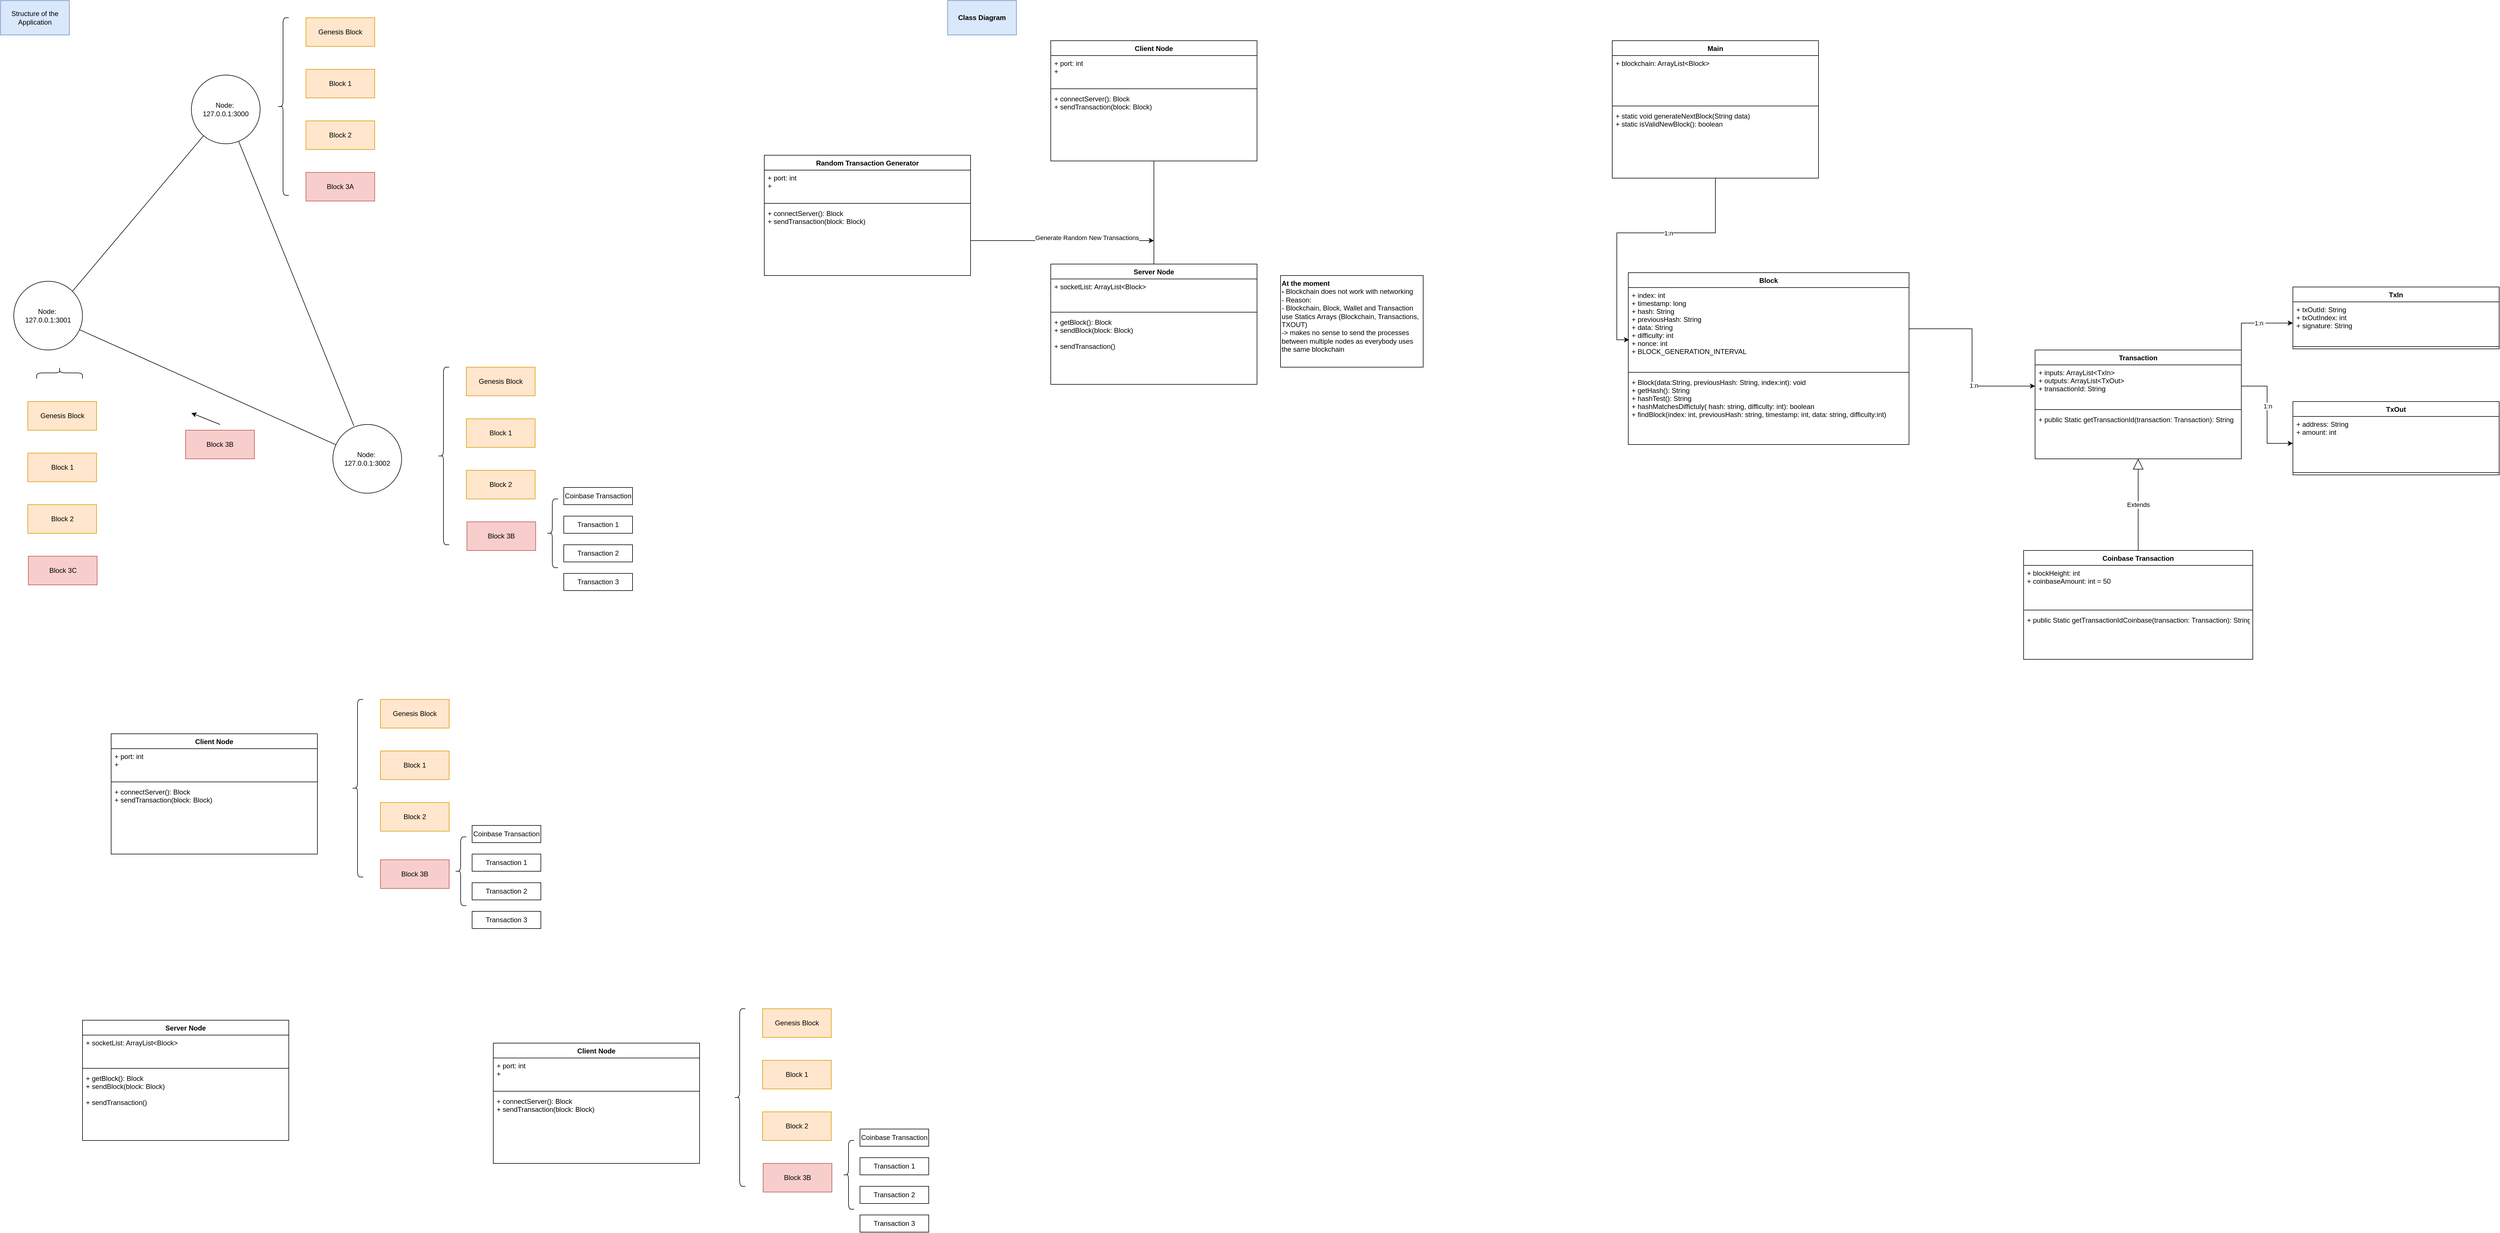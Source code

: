 <mxfile version="15.1.3" type="device"><diagram id="C5RBs43oDa-KdzZeNtuy" name="Page-1"><mxGraphModel dx="2662" dy="674" grid="1" gridSize="10" guides="1" tooltips="1" connect="1" arrows="1" fold="1" page="1" pageScale="1" pageWidth="827" pageHeight="1169" math="0" shadow="0"><root><mxCell id="WIyWlLk6GJQsqaUBKTNV-0"/><mxCell id="WIyWlLk6GJQsqaUBKTNV-1" parent="WIyWlLk6GJQsqaUBKTNV-0"/><mxCell id="-nkCsWLtP_QeRLZNdQIU-44" style="edgeStyle=orthogonalEdgeStyle;rounded=0;orthogonalLoop=1;jettySize=auto;html=1;entryX=0.003;entryY=0.633;entryDx=0;entryDy=0;entryPerimeter=0;" parent="WIyWlLk6GJQsqaUBKTNV-1" source="-nkCsWLtP_QeRLZNdQIU-10" target="-nkCsWLtP_QeRLZNdQIU-23" edge="1"><mxGeometry relative="1" as="geometry"/></mxCell><mxCell id="-nkCsWLtP_QeRLZNdQIU-45" value="1:n" style="edgeLabel;html=1;align=center;verticalAlign=middle;resizable=0;points=[];" parent="-nkCsWLtP_QeRLZNdQIU-44" vertex="1" connectable="0"><mxGeometry x="-0.254" relative="1" as="geometry"><mxPoint as="offset"/></mxGeometry></mxCell><mxCell id="-nkCsWLtP_QeRLZNdQIU-10" value="Main" style="swimlane;fontStyle=1;align=center;verticalAlign=top;childLayout=stackLayout;horizontal=1;startSize=26;horizontalStack=0;resizeParent=1;resizeParentMax=0;resizeLast=0;collapsible=1;marginBottom=0;" parent="WIyWlLk6GJQsqaUBKTNV-1" vertex="1"><mxGeometry x="1160" y="70" width="360" height="240" as="geometry"/></mxCell><mxCell id="-nkCsWLtP_QeRLZNdQIU-11" value="+ blockchain: ArrayList&lt;Block&gt; &#10;&#10;" style="text;strokeColor=none;fillColor=none;align=left;verticalAlign=top;spacingLeft=4;spacingRight=4;overflow=hidden;rotatable=0;points=[[0,0.5],[1,0.5]];portConstraint=eastwest;" parent="-nkCsWLtP_QeRLZNdQIU-10" vertex="1"><mxGeometry y="26" width="360" height="84" as="geometry"/></mxCell><mxCell id="-nkCsWLtP_QeRLZNdQIU-12" value="" style="line;strokeWidth=1;fillColor=none;align=left;verticalAlign=middle;spacingTop=-1;spacingLeft=3;spacingRight=3;rotatable=0;labelPosition=right;points=[];portConstraint=eastwest;" parent="-nkCsWLtP_QeRLZNdQIU-10" vertex="1"><mxGeometry y="110" width="360" height="8" as="geometry"/></mxCell><mxCell id="-nkCsWLtP_QeRLZNdQIU-13" value="+ static void generateNextBlock(String data)&#10;+ static isValidNewBlock(): boolean " style="text;strokeColor=none;fillColor=none;align=left;verticalAlign=top;spacingLeft=4;spacingRight=4;overflow=hidden;rotatable=0;points=[[0,0.5],[1,0.5]];portConstraint=eastwest;" parent="-nkCsWLtP_QeRLZNdQIU-10" vertex="1"><mxGeometry y="118" width="360" height="122" as="geometry"/></mxCell><mxCell id="-nkCsWLtP_QeRLZNdQIU-18" value="Transaction&#10;" style="swimlane;fontStyle=1;align=center;verticalAlign=top;childLayout=stackLayout;horizontal=1;startSize=26;horizontalStack=0;resizeParent=1;resizeParentMax=0;resizeLast=0;collapsible=1;marginBottom=0;" parent="WIyWlLk6GJQsqaUBKTNV-1" vertex="1"><mxGeometry x="1898" y="610" width="360" height="190" as="geometry"/></mxCell><mxCell id="-nkCsWLtP_QeRLZNdQIU-19" value="+ inputs: ArrayList&lt;TxIn&gt; &#10;+ outputs: ArrayList&lt;TxOut&gt; &#10;+ transactionId: String &#10; &#10;&#10;" style="text;strokeColor=none;fillColor=none;align=left;verticalAlign=top;spacingLeft=4;spacingRight=4;overflow=hidden;rotatable=0;points=[[0,0.5],[1,0.5]];portConstraint=eastwest;" parent="-nkCsWLtP_QeRLZNdQIU-18" vertex="1"><mxGeometry y="26" width="360" height="74" as="geometry"/></mxCell><mxCell id="-nkCsWLtP_QeRLZNdQIU-20" value="" style="line;strokeWidth=1;fillColor=none;align=left;verticalAlign=middle;spacingTop=-1;spacingLeft=3;spacingRight=3;rotatable=0;labelPosition=right;points=[];portConstraint=eastwest;" parent="-nkCsWLtP_QeRLZNdQIU-18" vertex="1"><mxGeometry y="100" width="360" height="8" as="geometry"/></mxCell><mxCell id="-nkCsWLtP_QeRLZNdQIU-21" value="+ public Static getTransactionId(transaction: Transaction): String" style="text;strokeColor=none;fillColor=none;align=left;verticalAlign=top;spacingLeft=4;spacingRight=4;overflow=hidden;rotatable=0;points=[[0,0.5],[1,0.5]];portConstraint=eastwest;" parent="-nkCsWLtP_QeRLZNdQIU-18" vertex="1"><mxGeometry y="108" width="360" height="82" as="geometry"/></mxCell><mxCell id="-nkCsWLtP_QeRLZNdQIU-22" value="Block" style="swimlane;fontStyle=1;align=center;verticalAlign=top;childLayout=stackLayout;horizontal=1;startSize=26;horizontalStack=0;resizeParent=1;resizeParentMax=0;resizeLast=0;collapsible=1;marginBottom=0;" parent="WIyWlLk6GJQsqaUBKTNV-1" vertex="1"><mxGeometry x="1188" y="475" width="490" height="300" as="geometry"/></mxCell><mxCell id="-nkCsWLtP_QeRLZNdQIU-23" value="+ index: int &#10;+ timestamp: long &#10;+ hash: String &#10;+ previousHash: String &#10;+ data: String&#10;+ difficulty: int &#10;+ nonce: int &#10;+ BLOCK_GENERATION_INTERVAL" style="text;strokeColor=none;fillColor=none;align=left;verticalAlign=top;spacingLeft=4;spacingRight=4;overflow=hidden;rotatable=0;points=[[0,0.5],[1,0.5]];portConstraint=eastwest;" parent="-nkCsWLtP_QeRLZNdQIU-22" vertex="1"><mxGeometry y="26" width="490" height="144" as="geometry"/></mxCell><mxCell id="-nkCsWLtP_QeRLZNdQIU-24" value="" style="line;strokeWidth=1;fillColor=none;align=left;verticalAlign=middle;spacingTop=-1;spacingLeft=3;spacingRight=3;rotatable=0;labelPosition=right;points=[];portConstraint=eastwest;" parent="-nkCsWLtP_QeRLZNdQIU-22" vertex="1"><mxGeometry y="170" width="490" height="8" as="geometry"/></mxCell><mxCell id="-nkCsWLtP_QeRLZNdQIU-25" value="+ Block(data:String, previousHash: String, index:int): void&#10;+ getHash(): String &#10;+ hashTest(): String &#10;+ hashMatchesDiffictuly( hash: string, difficulty: int): boolean &#10;+ findBlock(index: int, previousHash: string, timestamp: int, data: string, difficulty:int)" style="text;strokeColor=none;fillColor=none;align=left;verticalAlign=top;spacingLeft=4;spacingRight=4;overflow=hidden;rotatable=0;points=[[0,0.5],[1,0.5]];portConstraint=eastwest;" parent="-nkCsWLtP_QeRLZNdQIU-22" vertex="1"><mxGeometry y="178" width="490" height="122" as="geometry"/></mxCell><mxCell id="-nkCsWLtP_QeRLZNdQIU-26" value="Coinbase Transaction&#10;" style="swimlane;fontStyle=1;align=center;verticalAlign=top;childLayout=stackLayout;horizontal=1;startSize=26;horizontalStack=0;resizeParent=1;resizeParentMax=0;resizeLast=0;collapsible=1;marginBottom=0;" parent="WIyWlLk6GJQsqaUBKTNV-1" vertex="1"><mxGeometry x="1878" y="960" width="400" height="190" as="geometry"/></mxCell><mxCell id="-nkCsWLtP_QeRLZNdQIU-27" value="+ blockHeight: int &#10;+ coinbaseAmount: int = 50  " style="text;strokeColor=none;fillColor=none;align=left;verticalAlign=top;spacingLeft=4;spacingRight=4;overflow=hidden;rotatable=0;points=[[0,0.5],[1,0.5]];portConstraint=eastwest;" parent="-nkCsWLtP_QeRLZNdQIU-26" vertex="1"><mxGeometry y="26" width="400" height="74" as="geometry"/></mxCell><mxCell id="-nkCsWLtP_QeRLZNdQIU-28" value="" style="line;strokeWidth=1;fillColor=none;align=left;verticalAlign=middle;spacingTop=-1;spacingLeft=3;spacingRight=3;rotatable=0;labelPosition=right;points=[];portConstraint=eastwest;" parent="-nkCsWLtP_QeRLZNdQIU-26" vertex="1"><mxGeometry y="100" width="400" height="8" as="geometry"/></mxCell><mxCell id="-nkCsWLtP_QeRLZNdQIU-29" value="+ public Static getTransactionIdCoinbase(transaction: Transaction): String" style="text;strokeColor=none;fillColor=none;align=left;verticalAlign=top;spacingLeft=4;spacingRight=4;overflow=hidden;rotatable=0;points=[[0,0.5],[1,0.5]];portConstraint=eastwest;" parent="-nkCsWLtP_QeRLZNdQIU-26" vertex="1"><mxGeometry y="108" width="400" height="82" as="geometry"/></mxCell><mxCell id="-nkCsWLtP_QeRLZNdQIU-31" value="Extends" style="endArrow=block;endSize=16;endFill=0;html=1;exitX=0.5;exitY=0;exitDx=0;exitDy=0;" parent="WIyWlLk6GJQsqaUBKTNV-1" source="-nkCsWLtP_QeRLZNdQIU-26" target="-nkCsWLtP_QeRLZNdQIU-21" edge="1"><mxGeometry width="160" relative="1" as="geometry"><mxPoint x="1818" y="570" as="sourcePoint"/><mxPoint x="1978" y="570" as="targetPoint"/></mxGeometry></mxCell><mxCell id="-nkCsWLtP_QeRLZNdQIU-32" value="TxIn" style="swimlane;fontStyle=1;align=center;verticalAlign=top;childLayout=stackLayout;horizontal=1;startSize=26;horizontalStack=0;resizeParent=1;resizeParentMax=0;resizeLast=0;collapsible=1;marginBottom=0;" parent="WIyWlLk6GJQsqaUBKTNV-1" vertex="1"><mxGeometry x="2348" y="500" width="360" height="108" as="geometry"/></mxCell><mxCell id="-nkCsWLtP_QeRLZNdQIU-33" value="+ txOutId: String &#10;+ txOutIndex: int &#10;+ signature: String" style="text;strokeColor=none;fillColor=none;align=left;verticalAlign=top;spacingLeft=4;spacingRight=4;overflow=hidden;rotatable=0;points=[[0,0.5],[1,0.5]];portConstraint=eastwest;" parent="-nkCsWLtP_QeRLZNdQIU-32" vertex="1"><mxGeometry y="26" width="360" height="74" as="geometry"/></mxCell><mxCell id="-nkCsWLtP_QeRLZNdQIU-34" value="" style="line;strokeWidth=1;fillColor=none;align=left;verticalAlign=middle;spacingTop=-1;spacingLeft=3;spacingRight=3;rotatable=0;labelPosition=right;points=[];portConstraint=eastwest;" parent="-nkCsWLtP_QeRLZNdQIU-32" vertex="1"><mxGeometry y="100" width="360" height="8" as="geometry"/></mxCell><mxCell id="-nkCsWLtP_QeRLZNdQIU-36" value="TxOut" style="swimlane;fontStyle=1;align=center;verticalAlign=top;childLayout=stackLayout;horizontal=1;startSize=26;horizontalStack=0;resizeParent=1;resizeParentMax=0;resizeLast=0;collapsible=1;marginBottom=0;" parent="WIyWlLk6GJQsqaUBKTNV-1" vertex="1"><mxGeometry x="2348" y="700" width="360" height="128" as="geometry"/></mxCell><mxCell id="-nkCsWLtP_QeRLZNdQIU-37" value="+ address: String     &#10;+ amount: int " style="text;strokeColor=none;fillColor=none;align=left;verticalAlign=top;spacingLeft=4;spacingRight=4;overflow=hidden;rotatable=0;points=[[0,0.5],[1,0.5]];portConstraint=eastwest;" parent="-nkCsWLtP_QeRLZNdQIU-36" vertex="1"><mxGeometry y="26" width="360" height="94" as="geometry"/></mxCell><mxCell id="-nkCsWLtP_QeRLZNdQIU-38" value="" style="line;strokeWidth=1;fillColor=none;align=left;verticalAlign=middle;spacingTop=-1;spacingLeft=3;spacingRight=3;rotatable=0;labelPosition=right;points=[];portConstraint=eastwest;" parent="-nkCsWLtP_QeRLZNdQIU-36" vertex="1"><mxGeometry y="120" width="360" height="8" as="geometry"/></mxCell><mxCell id="-nkCsWLtP_QeRLZNdQIU-39" value="1:n&amp;nbsp;" style="edgeStyle=orthogonalEdgeStyle;rounded=0;orthogonalLoop=1;jettySize=auto;html=1;" parent="WIyWlLk6GJQsqaUBKTNV-1" source="-nkCsWLtP_QeRLZNdQIU-19" target="-nkCsWLtP_QeRLZNdQIU-33" edge="1"><mxGeometry x="0.286" relative="1" as="geometry"><Array as="points"><mxPoint x="2258" y="573"/><mxPoint x="2258" y="563"/></Array><mxPoint as="offset"/></mxGeometry></mxCell><mxCell id="-nkCsWLtP_QeRLZNdQIU-40" style="edgeStyle=orthogonalEdgeStyle;rounded=0;orthogonalLoop=1;jettySize=auto;html=1;" parent="WIyWlLk6GJQsqaUBKTNV-1" source="-nkCsWLtP_QeRLZNdQIU-19" target="-nkCsWLtP_QeRLZNdQIU-37" edge="1"><mxGeometry relative="1" as="geometry"/></mxCell><mxCell id="-nkCsWLtP_QeRLZNdQIU-41" value="1:n" style="edgeLabel;html=1;align=center;verticalAlign=middle;resizable=0;points=[];" parent="-nkCsWLtP_QeRLZNdQIU-40" vertex="1" connectable="0"><mxGeometry x="-0.152" y="1" relative="1" as="geometry"><mxPoint y="-1" as="offset"/></mxGeometry></mxCell><mxCell id="-nkCsWLtP_QeRLZNdQIU-42" style="edgeStyle=orthogonalEdgeStyle;rounded=0;orthogonalLoop=1;jettySize=auto;html=1;" parent="WIyWlLk6GJQsqaUBKTNV-1" source="-nkCsWLtP_QeRLZNdQIU-23" target="-nkCsWLtP_QeRLZNdQIU-19" edge="1"><mxGeometry relative="1" as="geometry"/></mxCell><mxCell id="-nkCsWLtP_QeRLZNdQIU-43" value="1:n" style="edgeLabel;html=1;align=center;verticalAlign=middle;resizable=0;points=[];" parent="-nkCsWLtP_QeRLZNdQIU-42" vertex="1" connectable="0"><mxGeometry x="0.307" y="3" relative="1" as="geometry"><mxPoint as="offset"/></mxGeometry></mxCell><mxCell id="-nkCsWLtP_QeRLZNdQIU-48" value="Server Node" style="swimlane;fontStyle=1;align=center;verticalAlign=top;childLayout=stackLayout;horizontal=1;startSize=26;horizontalStack=0;resizeParent=1;resizeParentMax=0;resizeLast=0;collapsible=1;marginBottom=0;" parent="WIyWlLk6GJQsqaUBKTNV-1" vertex="1"><mxGeometry x="180" y="460" width="360" height="210" as="geometry"/></mxCell><mxCell id="-nkCsWLtP_QeRLZNdQIU-49" value="+ socketList: ArrayList&lt;Block&gt;  &#10;&#10;&#10;" style="text;strokeColor=none;fillColor=none;align=left;verticalAlign=top;spacingLeft=4;spacingRight=4;overflow=hidden;rotatable=0;points=[[0,0.5],[1,0.5]];portConstraint=eastwest;" parent="-nkCsWLtP_QeRLZNdQIU-48" vertex="1"><mxGeometry y="26" width="360" height="54" as="geometry"/></mxCell><mxCell id="-nkCsWLtP_QeRLZNdQIU-50" value="" style="line;strokeWidth=1;fillColor=none;align=left;verticalAlign=middle;spacingTop=-1;spacingLeft=3;spacingRight=3;rotatable=0;labelPosition=right;points=[];portConstraint=eastwest;" parent="-nkCsWLtP_QeRLZNdQIU-48" vertex="1"><mxGeometry y="80" width="360" height="8" as="geometry"/></mxCell><mxCell id="-nkCsWLtP_QeRLZNdQIU-51" value="+ getBlock(): Block&#10;+ sendBlock(block: Block) &#10;&#10;+ sendTransaction() &#10;" style="text;strokeColor=none;fillColor=none;align=left;verticalAlign=top;spacingLeft=4;spacingRight=4;overflow=hidden;rotatable=0;points=[[0,0.5],[1,0.5]];portConstraint=eastwest;" parent="-nkCsWLtP_QeRLZNdQIU-48" vertex="1"><mxGeometry y="88" width="360" height="122" as="geometry"/></mxCell><mxCell id="-nkCsWLtP_QeRLZNdQIU-55" value="Genesis Block" style="rounded=0;whiteSpace=wrap;html=1;align=center;verticalAlign=middle;fillColor=#ffe6cc;strokeColor=#d79b00;" parent="WIyWlLk6GJQsqaUBKTNV-1" vertex="1"><mxGeometry x="-1120" y="30" width="120" height="50" as="geometry"/></mxCell><mxCell id="-nkCsWLtP_QeRLZNdQIU-56" value="Node:&amp;nbsp;&lt;br&gt;127.0.0.1:3000" style="ellipse;whiteSpace=wrap;html=1;aspect=fixed;align=center;verticalAlign=middle;" parent="WIyWlLk6GJQsqaUBKTNV-1" vertex="1"><mxGeometry x="-1320" y="130" width="120" height="120" as="geometry"/></mxCell><mxCell id="-nkCsWLtP_QeRLZNdQIU-57" value="Node:&amp;nbsp;&lt;br&gt;127.0.0.1:3001" style="ellipse;whiteSpace=wrap;html=1;aspect=fixed;align=center;verticalAlign=middle;" parent="WIyWlLk6GJQsqaUBKTNV-1" vertex="1"><mxGeometry x="-1630" y="490" width="120" height="120" as="geometry"/></mxCell><mxCell id="-nkCsWLtP_QeRLZNdQIU-58" value="Node:&amp;nbsp;&lt;br&gt;127.0.0.1:3002" style="ellipse;whiteSpace=wrap;html=1;aspect=fixed;align=center;verticalAlign=middle;" parent="WIyWlLk6GJQsqaUBKTNV-1" vertex="1"><mxGeometry x="-1073" y="740" width="120" height="120" as="geometry"/></mxCell><mxCell id="-nkCsWLtP_QeRLZNdQIU-59" value="Block 1" style="rounded=0;whiteSpace=wrap;html=1;align=center;verticalAlign=middle;fillColor=#ffe6cc;strokeColor=#d79b00;" parent="WIyWlLk6GJQsqaUBKTNV-1" vertex="1"><mxGeometry x="-1120" y="120" width="120" height="50" as="geometry"/></mxCell><mxCell id="-nkCsWLtP_QeRLZNdQIU-60" value="Block 2" style="rounded=0;whiteSpace=wrap;html=1;align=center;verticalAlign=middle;fillColor=#ffe6cc;strokeColor=#d79b00;" parent="WIyWlLk6GJQsqaUBKTNV-1" vertex="1"><mxGeometry x="-1120" y="210" width="120" height="50" as="geometry"/></mxCell><mxCell id="-nkCsWLtP_QeRLZNdQIU-61" value="Block 3A" style="rounded=0;whiteSpace=wrap;html=1;align=center;verticalAlign=middle;fillColor=#f8cecc;strokeColor=#b85450;" parent="WIyWlLk6GJQsqaUBKTNV-1" vertex="1"><mxGeometry x="-1120" y="300" width="120" height="50" as="geometry"/></mxCell><mxCell id="-nkCsWLtP_QeRLZNdQIU-62" value="" style="shape=curlyBracket;whiteSpace=wrap;html=1;rounded=1;align=left;verticalAlign=middle;" parent="WIyWlLk6GJQsqaUBKTNV-1" vertex="1"><mxGeometry x="-1170" y="30" width="20" height="310" as="geometry"/></mxCell><mxCell id="-nkCsWLtP_QeRLZNdQIU-63" value="Genesis Block" style="rounded=0;whiteSpace=wrap;html=1;align=center;verticalAlign=middle;fillColor=#ffe6cc;strokeColor=#d79b00;" parent="WIyWlLk6GJQsqaUBKTNV-1" vertex="1"><mxGeometry x="-840" y="640" width="120" height="50" as="geometry"/></mxCell><mxCell id="-nkCsWLtP_QeRLZNdQIU-64" value="Block 1" style="rounded=0;whiteSpace=wrap;html=1;align=center;verticalAlign=middle;fillColor=#ffe6cc;strokeColor=#d79b00;" parent="WIyWlLk6GJQsqaUBKTNV-1" vertex="1"><mxGeometry x="-840" y="730" width="120" height="50" as="geometry"/></mxCell><mxCell id="-nkCsWLtP_QeRLZNdQIU-65" value="Block 2" style="rounded=0;whiteSpace=wrap;html=1;align=center;verticalAlign=middle;fillColor=#ffe6cc;strokeColor=#d79b00;" parent="WIyWlLk6GJQsqaUBKTNV-1" vertex="1"><mxGeometry x="-840" y="820" width="120" height="50" as="geometry"/></mxCell><mxCell id="-nkCsWLtP_QeRLZNdQIU-66" value="Block 3B" style="rounded=0;whiteSpace=wrap;html=1;align=center;verticalAlign=middle;fillColor=#f8cecc;strokeColor=#b85450;" parent="WIyWlLk6GJQsqaUBKTNV-1" vertex="1"><mxGeometry x="-839" y="910" width="120" height="50" as="geometry"/></mxCell><mxCell id="-nkCsWLtP_QeRLZNdQIU-67" value="" style="shape=curlyBracket;whiteSpace=wrap;html=1;rounded=1;align=left;verticalAlign=middle;" parent="WIyWlLk6GJQsqaUBKTNV-1" vertex="1"><mxGeometry x="-890" y="640" width="20" height="310" as="geometry"/></mxCell><mxCell id="-nkCsWLtP_QeRLZNdQIU-70" value="" style="endArrow=none;html=1;" parent="WIyWlLk6GJQsqaUBKTNV-1" source="-nkCsWLtP_QeRLZNdQIU-57" target="-nkCsWLtP_QeRLZNdQIU-58" edge="1"><mxGeometry width="50" height="50" relative="1" as="geometry"><mxPoint x="-1020" y="580" as="sourcePoint"/><mxPoint x="-970" y="530" as="targetPoint"/></mxGeometry></mxCell><mxCell id="-nkCsWLtP_QeRLZNdQIU-71" value="" style="endArrow=none;html=1;entryX=1;entryY=0;entryDx=0;entryDy=0;" parent="WIyWlLk6GJQsqaUBKTNV-1" source="-nkCsWLtP_QeRLZNdQIU-56" target="-nkCsWLtP_QeRLZNdQIU-57" edge="1"><mxGeometry width="50" height="50" relative="1" as="geometry"><mxPoint x="-1299.999" y="319.999" as="sourcePoint"/><mxPoint x="-852.488" y="520.884" as="targetPoint"/></mxGeometry></mxCell><mxCell id="-nkCsWLtP_QeRLZNdQIU-72" value="" style="endArrow=none;html=1;exitX=0.306;exitY=0.021;exitDx=0;exitDy=0;exitPerimeter=0;" parent="WIyWlLk6GJQsqaUBKTNV-1" source="-nkCsWLtP_QeRLZNdQIU-58" target="-nkCsWLtP_QeRLZNdQIU-56" edge="1"><mxGeometry width="50" height="50" relative="1" as="geometry"><mxPoint x="-1321.541" y="313.293" as="sourcePoint"/><mxPoint x="-1517.574" y="517.574" as="targetPoint"/></mxGeometry></mxCell><mxCell id="-nkCsWLtP_QeRLZNdQIU-73" value="Genesis Block" style="rounded=0;whiteSpace=wrap;html=1;align=center;verticalAlign=middle;fillColor=#ffe6cc;strokeColor=#d79b00;" parent="WIyWlLk6GJQsqaUBKTNV-1" vertex="1"><mxGeometry x="-1605.5" y="700" width="120" height="50" as="geometry"/></mxCell><mxCell id="-nkCsWLtP_QeRLZNdQIU-74" value="Block 1" style="rounded=0;whiteSpace=wrap;html=1;align=center;verticalAlign=middle;fillColor=#ffe6cc;strokeColor=#d79b00;" parent="WIyWlLk6GJQsqaUBKTNV-1" vertex="1"><mxGeometry x="-1605.5" y="790" width="120" height="50" as="geometry"/></mxCell><mxCell id="-nkCsWLtP_QeRLZNdQIU-75" value="Block 2" style="rounded=0;whiteSpace=wrap;html=1;align=center;verticalAlign=middle;fillColor=#ffe6cc;strokeColor=#d79b00;" parent="WIyWlLk6GJQsqaUBKTNV-1" vertex="1"><mxGeometry x="-1605.5" y="880" width="120" height="50" as="geometry"/></mxCell><mxCell id="-nkCsWLtP_QeRLZNdQIU-76" value="Block 3C" style="rounded=0;whiteSpace=wrap;html=1;align=center;verticalAlign=middle;fillColor=#f8cecc;strokeColor=#b85450;" parent="WIyWlLk6GJQsqaUBKTNV-1" vertex="1"><mxGeometry x="-1604.5" y="970" width="120" height="50" as="geometry"/></mxCell><mxCell id="-nkCsWLtP_QeRLZNdQIU-77" value="" style="shape=curlyBracket;whiteSpace=wrap;html=1;rounded=1;align=left;verticalAlign=middle;rotation=90;" parent="WIyWlLk6GJQsqaUBKTNV-1" vertex="1"><mxGeometry x="-1560" y="610" width="20" height="80" as="geometry"/></mxCell><mxCell id="-nkCsWLtP_QeRLZNdQIU-78" value="Structure of the Application" style="rounded=0;whiteSpace=wrap;html=1;align=center;verticalAlign=middle;fillColor=#dae8fc;strokeColor=#6c8ebf;" parent="WIyWlLk6GJQsqaUBKTNV-1" vertex="1"><mxGeometry x="-1653" width="120" height="60" as="geometry"/></mxCell><mxCell id="-nkCsWLtP_QeRLZNdQIU-79" value="&lt;b&gt;Class Diagram&lt;/b&gt;" style="rounded=0;whiteSpace=wrap;html=1;align=center;verticalAlign=middle;fillColor=#dae8fc;strokeColor=#6c8ebf;" parent="WIyWlLk6GJQsqaUBKTNV-1" vertex="1"><mxGeometry width="120" height="60" as="geometry"/></mxCell><mxCell id="-nkCsWLtP_QeRLZNdQIU-80" value="Block 3B" style="rounded=0;whiteSpace=wrap;html=1;align=center;verticalAlign=middle;fillColor=#f8cecc;strokeColor=#b85450;" parent="WIyWlLk6GJQsqaUBKTNV-1" vertex="1"><mxGeometry x="-1330" y="750" width="120" height="50" as="geometry"/></mxCell><mxCell id="-nkCsWLtP_QeRLZNdQIU-81" value="" style="endArrow=classic;html=1;" parent="WIyWlLk6GJQsqaUBKTNV-1" edge="1"><mxGeometry width="50" height="50" relative="1" as="geometry"><mxPoint x="-1270" y="740" as="sourcePoint"/><mxPoint x="-1320" y="720" as="targetPoint"/></mxGeometry></mxCell><mxCell id="-nkCsWLtP_QeRLZNdQIU-82" value="" style="shape=curlyBracket;whiteSpace=wrap;html=1;rounded=1;align=center;verticalAlign=middle;" parent="WIyWlLk6GJQsqaUBKTNV-1" vertex="1"><mxGeometry x="-700" y="870" width="20" height="120" as="geometry"/></mxCell><mxCell id="-nkCsWLtP_QeRLZNdQIU-83" value="Coinbase Transaction" style="rounded=0;whiteSpace=wrap;html=1;align=center;verticalAlign=middle;" parent="WIyWlLk6GJQsqaUBKTNV-1" vertex="1"><mxGeometry x="-670" y="850" width="120" height="30" as="geometry"/></mxCell><mxCell id="-nkCsWLtP_QeRLZNdQIU-84" value="Transaction 1" style="rounded=0;whiteSpace=wrap;html=1;align=center;verticalAlign=middle;" parent="WIyWlLk6GJQsqaUBKTNV-1" vertex="1"><mxGeometry x="-670" y="900" width="120" height="30" as="geometry"/></mxCell><mxCell id="-nkCsWLtP_QeRLZNdQIU-85" value="Transaction 2" style="rounded=0;whiteSpace=wrap;html=1;align=center;verticalAlign=middle;" parent="WIyWlLk6GJQsqaUBKTNV-1" vertex="1"><mxGeometry x="-670" y="950" width="120" height="30" as="geometry"/></mxCell><mxCell id="-nkCsWLtP_QeRLZNdQIU-86" value="Transaction 3" style="rounded=0;whiteSpace=wrap;html=1;align=center;verticalAlign=middle;" parent="WIyWlLk6GJQsqaUBKTNV-1" vertex="1"><mxGeometry x="-670" y="1000" width="120" height="30" as="geometry"/></mxCell><mxCell id="wsREzLORaW7pcTG5sRI1-0" value="Client Node" style="swimlane;fontStyle=1;align=center;verticalAlign=top;childLayout=stackLayout;horizontal=1;startSize=26;horizontalStack=0;resizeParent=1;resizeParentMax=0;resizeLast=0;collapsible=1;marginBottom=0;" parent="WIyWlLk6GJQsqaUBKTNV-1" vertex="1"><mxGeometry x="180" y="70" width="360" height="210" as="geometry"/></mxCell><mxCell id="wsREzLORaW7pcTG5sRI1-1" value="+ port: int&#10;+ &#10;&#10;&#10;" style="text;strokeColor=none;fillColor=none;align=left;verticalAlign=top;spacingLeft=4;spacingRight=4;overflow=hidden;rotatable=0;points=[[0,0.5],[1,0.5]];portConstraint=eastwest;" parent="wsREzLORaW7pcTG5sRI1-0" vertex="1"><mxGeometry y="26" width="360" height="54" as="geometry"/></mxCell><mxCell id="wsREzLORaW7pcTG5sRI1-2" value="" style="line;strokeWidth=1;fillColor=none;align=left;verticalAlign=middle;spacingTop=-1;spacingLeft=3;spacingRight=3;rotatable=0;labelPosition=right;points=[];portConstraint=eastwest;" parent="wsREzLORaW7pcTG5sRI1-0" vertex="1"><mxGeometry y="80" width="360" height="8" as="geometry"/></mxCell><mxCell id="wsREzLORaW7pcTG5sRI1-3" value="+ connectServer(): Block&#10;+ sendTransaction(block: Block) &#10;" style="text;strokeColor=none;fillColor=none;align=left;verticalAlign=top;spacingLeft=4;spacingRight=4;overflow=hidden;rotatable=0;points=[[0,0.5],[1,0.5]];portConstraint=eastwest;" parent="wsREzLORaW7pcTG5sRI1-0" vertex="1"><mxGeometry y="88" width="360" height="122" as="geometry"/></mxCell><mxCell id="wsREzLORaW7pcTG5sRI1-4" value="Random Transaction Generator&#10;" style="swimlane;fontStyle=1;align=center;verticalAlign=top;childLayout=stackLayout;horizontal=1;startSize=26;horizontalStack=0;resizeParent=1;resizeParentMax=0;resizeLast=0;collapsible=1;marginBottom=0;" parent="WIyWlLk6GJQsqaUBKTNV-1" vertex="1"><mxGeometry x="-320" y="270" width="360" height="210" as="geometry"/></mxCell><mxCell id="wsREzLORaW7pcTG5sRI1-5" value="+ port: int&#10;+ &#10;&#10;&#10;" style="text;strokeColor=none;fillColor=none;align=left;verticalAlign=top;spacingLeft=4;spacingRight=4;overflow=hidden;rotatable=0;points=[[0,0.5],[1,0.5]];portConstraint=eastwest;" parent="wsREzLORaW7pcTG5sRI1-4" vertex="1"><mxGeometry y="26" width="360" height="54" as="geometry"/></mxCell><mxCell id="wsREzLORaW7pcTG5sRI1-6" value="" style="line;strokeWidth=1;fillColor=none;align=left;verticalAlign=middle;spacingTop=-1;spacingLeft=3;spacingRight=3;rotatable=0;labelPosition=right;points=[];portConstraint=eastwest;" parent="wsREzLORaW7pcTG5sRI1-4" vertex="1"><mxGeometry y="80" width="360" height="8" as="geometry"/></mxCell><mxCell id="wsREzLORaW7pcTG5sRI1-7" value="+ connectServer(): Block&#10;+ sendTransaction(block: Block) &#10;" style="text;strokeColor=none;fillColor=none;align=left;verticalAlign=top;spacingLeft=4;spacingRight=4;overflow=hidden;rotatable=0;points=[[0,0.5],[1,0.5]];portConstraint=eastwest;" parent="wsREzLORaW7pcTG5sRI1-4" vertex="1"><mxGeometry y="88" width="360" height="122" as="geometry"/></mxCell><mxCell id="wsREzLORaW7pcTG5sRI1-8" value="Client Node" style="swimlane;fontStyle=1;align=center;verticalAlign=top;childLayout=stackLayout;horizontal=1;startSize=26;horizontalStack=0;resizeParent=1;resizeParentMax=0;resizeLast=0;collapsible=1;marginBottom=0;" parent="WIyWlLk6GJQsqaUBKTNV-1" vertex="1"><mxGeometry x="-1460" y="1280" width="360" height="210" as="geometry"/></mxCell><mxCell id="wsREzLORaW7pcTG5sRI1-9" value="+ port: int&#10;+ &#10;&#10;&#10;" style="text;strokeColor=none;fillColor=none;align=left;verticalAlign=top;spacingLeft=4;spacingRight=4;overflow=hidden;rotatable=0;points=[[0,0.5],[1,0.5]];portConstraint=eastwest;" parent="wsREzLORaW7pcTG5sRI1-8" vertex="1"><mxGeometry y="26" width="360" height="54" as="geometry"/></mxCell><mxCell id="wsREzLORaW7pcTG5sRI1-10" value="" style="line;strokeWidth=1;fillColor=none;align=left;verticalAlign=middle;spacingTop=-1;spacingLeft=3;spacingRight=3;rotatable=0;labelPosition=right;points=[];portConstraint=eastwest;" parent="wsREzLORaW7pcTG5sRI1-8" vertex="1"><mxGeometry y="80" width="360" height="8" as="geometry"/></mxCell><mxCell id="wsREzLORaW7pcTG5sRI1-11" value="+ connectServer(): Block&#10;+ sendTransaction(block: Block) &#10;" style="text;strokeColor=none;fillColor=none;align=left;verticalAlign=top;spacingLeft=4;spacingRight=4;overflow=hidden;rotatable=0;points=[[0,0.5],[1,0.5]];portConstraint=eastwest;" parent="wsREzLORaW7pcTG5sRI1-8" vertex="1"><mxGeometry y="88" width="360" height="122" as="geometry"/></mxCell><mxCell id="wsREzLORaW7pcTG5sRI1-12" value="Server Node" style="swimlane;fontStyle=1;align=center;verticalAlign=top;childLayout=stackLayout;horizontal=1;startSize=26;horizontalStack=0;resizeParent=1;resizeParentMax=0;resizeLast=0;collapsible=1;marginBottom=0;" parent="WIyWlLk6GJQsqaUBKTNV-1" vertex="1"><mxGeometry x="-1510" y="1780" width="360" height="210" as="geometry"/></mxCell><mxCell id="wsREzLORaW7pcTG5sRI1-13" value="+ socketList: ArrayList&lt;Block&gt;  &#10;&#10;&#10;" style="text;strokeColor=none;fillColor=none;align=left;verticalAlign=top;spacingLeft=4;spacingRight=4;overflow=hidden;rotatable=0;points=[[0,0.5],[1,0.5]];portConstraint=eastwest;" parent="wsREzLORaW7pcTG5sRI1-12" vertex="1"><mxGeometry y="26" width="360" height="54" as="geometry"/></mxCell><mxCell id="wsREzLORaW7pcTG5sRI1-14" value="" style="line;strokeWidth=1;fillColor=none;align=left;verticalAlign=middle;spacingTop=-1;spacingLeft=3;spacingRight=3;rotatable=0;labelPosition=right;points=[];portConstraint=eastwest;" parent="wsREzLORaW7pcTG5sRI1-12" vertex="1"><mxGeometry y="80" width="360" height="8" as="geometry"/></mxCell><mxCell id="wsREzLORaW7pcTG5sRI1-15" value="+ getBlock(): Block&#10;+ sendBlock(block: Block) &#10;&#10;+ sendTransaction() &#10;" style="text;strokeColor=none;fillColor=none;align=left;verticalAlign=top;spacingLeft=4;spacingRight=4;overflow=hidden;rotatable=0;points=[[0,0.5],[1,0.5]];portConstraint=eastwest;" parent="wsREzLORaW7pcTG5sRI1-12" vertex="1"><mxGeometry y="88" width="360" height="122" as="geometry"/></mxCell><mxCell id="wsREzLORaW7pcTG5sRI1-16" value="Genesis Block" style="rounded=0;whiteSpace=wrap;html=1;align=center;verticalAlign=middle;fillColor=#ffe6cc;strokeColor=#d79b00;" parent="WIyWlLk6GJQsqaUBKTNV-1" vertex="1"><mxGeometry x="-990" y="1220" width="120" height="50" as="geometry"/></mxCell><mxCell id="wsREzLORaW7pcTG5sRI1-17" value="Block 1" style="rounded=0;whiteSpace=wrap;html=1;align=center;verticalAlign=middle;fillColor=#ffe6cc;strokeColor=#d79b00;" parent="WIyWlLk6GJQsqaUBKTNV-1" vertex="1"><mxGeometry x="-990" y="1310" width="120" height="50" as="geometry"/></mxCell><mxCell id="wsREzLORaW7pcTG5sRI1-18" value="Block 2" style="rounded=0;whiteSpace=wrap;html=1;align=center;verticalAlign=middle;fillColor=#ffe6cc;strokeColor=#d79b00;" parent="WIyWlLk6GJQsqaUBKTNV-1" vertex="1"><mxGeometry x="-990" y="1400" width="120" height="50" as="geometry"/></mxCell><mxCell id="wsREzLORaW7pcTG5sRI1-19" value="Block 3B" style="rounded=0;whiteSpace=wrap;html=1;align=center;verticalAlign=middle;fillColor=#f8cecc;strokeColor=#b85450;" parent="WIyWlLk6GJQsqaUBKTNV-1" vertex="1"><mxGeometry x="-990" y="1500" width="120" height="50" as="geometry"/></mxCell><mxCell id="wsREzLORaW7pcTG5sRI1-20" value="" style="shape=curlyBracket;whiteSpace=wrap;html=1;rounded=1;align=left;verticalAlign=middle;" parent="WIyWlLk6GJQsqaUBKTNV-1" vertex="1"><mxGeometry x="-1040" y="1220" width="20" height="310" as="geometry"/></mxCell><mxCell id="wsREzLORaW7pcTG5sRI1-21" value="" style="shape=curlyBracket;whiteSpace=wrap;html=1;rounded=1;align=center;verticalAlign=middle;" parent="WIyWlLk6GJQsqaUBKTNV-1" vertex="1"><mxGeometry x="-860" y="1460" width="20" height="120" as="geometry"/></mxCell><mxCell id="wsREzLORaW7pcTG5sRI1-22" value="Coinbase Transaction" style="rounded=0;whiteSpace=wrap;html=1;align=center;verticalAlign=middle;" parent="WIyWlLk6GJQsqaUBKTNV-1" vertex="1"><mxGeometry x="-830" y="1440" width="120" height="30" as="geometry"/></mxCell><mxCell id="wsREzLORaW7pcTG5sRI1-23" value="Transaction 1" style="rounded=0;whiteSpace=wrap;html=1;align=center;verticalAlign=middle;" parent="WIyWlLk6GJQsqaUBKTNV-1" vertex="1"><mxGeometry x="-830" y="1490" width="120" height="30" as="geometry"/></mxCell><mxCell id="wsREzLORaW7pcTG5sRI1-24" value="Transaction 2" style="rounded=0;whiteSpace=wrap;html=1;align=center;verticalAlign=middle;" parent="WIyWlLk6GJQsqaUBKTNV-1" vertex="1"><mxGeometry x="-830" y="1540" width="120" height="30" as="geometry"/></mxCell><mxCell id="wsREzLORaW7pcTG5sRI1-25" value="Transaction 3" style="rounded=0;whiteSpace=wrap;html=1;align=center;verticalAlign=middle;" parent="WIyWlLk6GJQsqaUBKTNV-1" vertex="1"><mxGeometry x="-830" y="1590" width="120" height="30" as="geometry"/></mxCell><mxCell id="wsREzLORaW7pcTG5sRI1-26" value="Client Node" style="swimlane;fontStyle=1;align=center;verticalAlign=top;childLayout=stackLayout;horizontal=1;startSize=26;horizontalStack=0;resizeParent=1;resizeParentMax=0;resizeLast=0;collapsible=1;marginBottom=0;" parent="WIyWlLk6GJQsqaUBKTNV-1" vertex="1"><mxGeometry x="-793" y="1820" width="360" height="210" as="geometry"/></mxCell><mxCell id="wsREzLORaW7pcTG5sRI1-27" value="+ port: int&#10;+ &#10;&#10;&#10;" style="text;strokeColor=none;fillColor=none;align=left;verticalAlign=top;spacingLeft=4;spacingRight=4;overflow=hidden;rotatable=0;points=[[0,0.5],[1,0.5]];portConstraint=eastwest;" parent="wsREzLORaW7pcTG5sRI1-26" vertex="1"><mxGeometry y="26" width="360" height="54" as="geometry"/></mxCell><mxCell id="wsREzLORaW7pcTG5sRI1-28" value="" style="line;strokeWidth=1;fillColor=none;align=left;verticalAlign=middle;spacingTop=-1;spacingLeft=3;spacingRight=3;rotatable=0;labelPosition=right;points=[];portConstraint=eastwest;" parent="wsREzLORaW7pcTG5sRI1-26" vertex="1"><mxGeometry y="80" width="360" height="8" as="geometry"/></mxCell><mxCell id="wsREzLORaW7pcTG5sRI1-29" value="+ connectServer(): Block&#10;+ sendTransaction(block: Block) &#10;" style="text;strokeColor=none;fillColor=none;align=left;verticalAlign=top;spacingLeft=4;spacingRight=4;overflow=hidden;rotatable=0;points=[[0,0.5],[1,0.5]];portConstraint=eastwest;" parent="wsREzLORaW7pcTG5sRI1-26" vertex="1"><mxGeometry y="88" width="360" height="122" as="geometry"/></mxCell><mxCell id="wsREzLORaW7pcTG5sRI1-30" value="Genesis Block" style="rounded=0;whiteSpace=wrap;html=1;align=center;verticalAlign=middle;fillColor=#ffe6cc;strokeColor=#d79b00;" parent="WIyWlLk6GJQsqaUBKTNV-1" vertex="1"><mxGeometry x="-323" y="1760" width="120" height="50" as="geometry"/></mxCell><mxCell id="wsREzLORaW7pcTG5sRI1-31" value="Block 1" style="rounded=0;whiteSpace=wrap;html=1;align=center;verticalAlign=middle;fillColor=#ffe6cc;strokeColor=#d79b00;" parent="WIyWlLk6GJQsqaUBKTNV-1" vertex="1"><mxGeometry x="-323" y="1850" width="120" height="50" as="geometry"/></mxCell><mxCell id="wsREzLORaW7pcTG5sRI1-32" value="Block 2" style="rounded=0;whiteSpace=wrap;html=1;align=center;verticalAlign=middle;fillColor=#ffe6cc;strokeColor=#d79b00;" parent="WIyWlLk6GJQsqaUBKTNV-1" vertex="1"><mxGeometry x="-323" y="1940" width="120" height="50" as="geometry"/></mxCell><mxCell id="wsREzLORaW7pcTG5sRI1-33" value="Block 3B" style="rounded=0;whiteSpace=wrap;html=1;align=center;verticalAlign=middle;fillColor=#f8cecc;strokeColor=#b85450;" parent="WIyWlLk6GJQsqaUBKTNV-1" vertex="1"><mxGeometry x="-322" y="2030" width="120" height="50" as="geometry"/></mxCell><mxCell id="wsREzLORaW7pcTG5sRI1-34" value="" style="shape=curlyBracket;whiteSpace=wrap;html=1;rounded=1;align=left;verticalAlign=middle;" parent="WIyWlLk6GJQsqaUBKTNV-1" vertex="1"><mxGeometry x="-373" y="1760" width="20" height="310" as="geometry"/></mxCell><mxCell id="wsREzLORaW7pcTG5sRI1-35" value="" style="shape=curlyBracket;whiteSpace=wrap;html=1;rounded=1;align=center;verticalAlign=middle;" parent="WIyWlLk6GJQsqaUBKTNV-1" vertex="1"><mxGeometry x="-183" y="1990" width="20" height="120" as="geometry"/></mxCell><mxCell id="wsREzLORaW7pcTG5sRI1-36" value="Coinbase Transaction" style="rounded=0;whiteSpace=wrap;html=1;align=center;verticalAlign=middle;" parent="WIyWlLk6GJQsqaUBKTNV-1" vertex="1"><mxGeometry x="-153" y="1970" width="120" height="30" as="geometry"/></mxCell><mxCell id="wsREzLORaW7pcTG5sRI1-37" value="Transaction 1" style="rounded=0;whiteSpace=wrap;html=1;align=center;verticalAlign=middle;" parent="WIyWlLk6GJQsqaUBKTNV-1" vertex="1"><mxGeometry x="-153" y="2020" width="120" height="30" as="geometry"/></mxCell><mxCell id="wsREzLORaW7pcTG5sRI1-38" value="Transaction 2" style="rounded=0;whiteSpace=wrap;html=1;align=center;verticalAlign=middle;" parent="WIyWlLk6GJQsqaUBKTNV-1" vertex="1"><mxGeometry x="-153" y="2070" width="120" height="30" as="geometry"/></mxCell><mxCell id="wsREzLORaW7pcTG5sRI1-39" value="Transaction 3" style="rounded=0;whiteSpace=wrap;html=1;align=center;verticalAlign=middle;" parent="WIyWlLk6GJQsqaUBKTNV-1" vertex="1"><mxGeometry x="-153" y="2120" width="120" height="30" as="geometry"/></mxCell><mxCell id="BTaSXIjpdGJPUVeLQZIA-1" value="" style="endArrow=none;html=1;" edge="1" parent="WIyWlLk6GJQsqaUBKTNV-1" source="-nkCsWLtP_QeRLZNdQIU-48" target="wsREzLORaW7pcTG5sRI1-3"><mxGeometry width="50" height="50" relative="1" as="geometry"><mxPoint x="360" y="410" as="sourcePoint"/><mxPoint x="400" y="270" as="targetPoint"/></mxGeometry></mxCell><mxCell id="BTaSXIjpdGJPUVeLQZIA-2" value="" style="endArrow=classic;html=1;exitX=1;exitY=0.5;exitDx=0;exitDy=0;" edge="1" parent="WIyWlLk6GJQsqaUBKTNV-1" source="wsREzLORaW7pcTG5sRI1-7"><mxGeometry width="50" height="50" relative="1" as="geometry"><mxPoint x="360" y="410" as="sourcePoint"/><mxPoint x="360" y="419" as="targetPoint"/></mxGeometry></mxCell><mxCell id="BTaSXIjpdGJPUVeLQZIA-3" value="Generate Random New Transactions" style="edgeLabel;html=1;align=center;verticalAlign=middle;resizable=0;points=[];" vertex="1" connectable="0" parent="BTaSXIjpdGJPUVeLQZIA-2"><mxGeometry x="0.268" y="5" relative="1" as="geometry"><mxPoint as="offset"/></mxGeometry></mxCell><mxCell id="BTaSXIjpdGJPUVeLQZIA-4" value="&lt;b&gt;At the moment&lt;br&gt;- &lt;/b&gt;Blockchain does not work with networking&amp;nbsp;&lt;br&gt;- Reason:&amp;nbsp;&lt;br&gt;- Blockchain, Block, Wallet and Transaction use Statics Arrays (Blockchain, Transactions, TXOUT)&amp;nbsp;&lt;br&gt;-&amp;gt; makes no sense to send the processes between multiple nodes as everybody uses the same blockchain&amp;nbsp;" style="rounded=0;whiteSpace=wrap;html=1;align=left;verticalAlign=top;" vertex="1" parent="WIyWlLk6GJQsqaUBKTNV-1"><mxGeometry x="581" y="480" width="249" height="160" as="geometry"/></mxCell></root></mxGraphModel></diagram></mxfile>